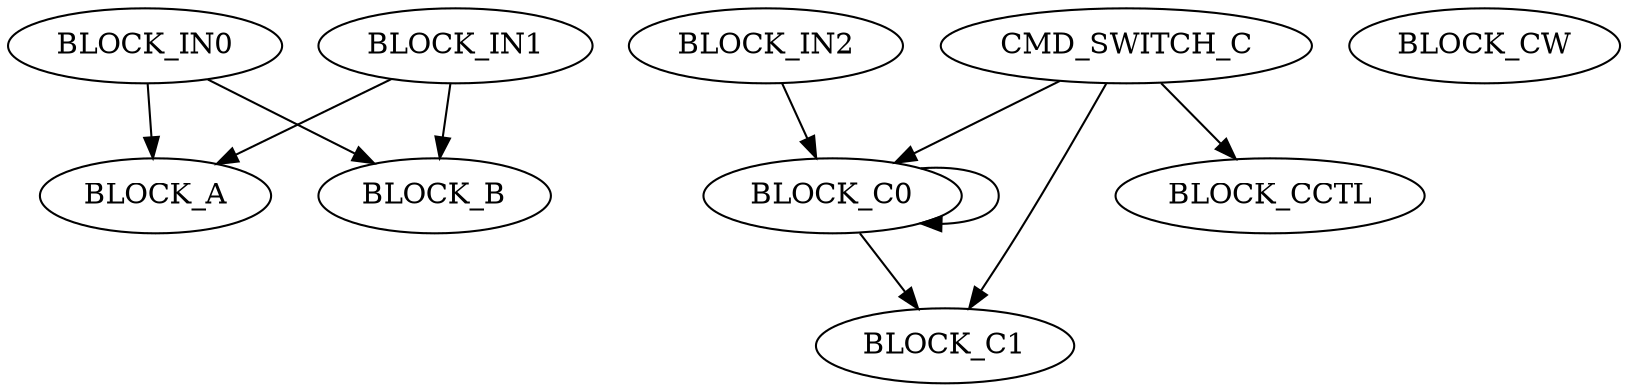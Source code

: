 digraph g {
name="BasicRunControlTest";
edge  [type="defdst"]
node  [cpu="0"];
  
  BLOCK_A   [type="block", pattern="A", patentry="true", patexit="true",  tperiod=100000000];
  BLOCK_B   [type="block", pattern="B", patentry="true", patexit="true",  tperiod=100000000];
  BLOCK_C0   [type="block", pattern="C", patentry="true"  tperiod=100000];
  BLOCK_C1   [type="block", pattern="C", patexit="true",  tperiod=100000];
  BLOCK_CW   [type="block", pattern="C", tperiod=1000];

  CMD_SWITCH_C [type="switch", cpu="1", pattern="D", patentry="true",  toffs=0];
  BLOCK_CCTL [type="block", cpu="1", pattern="D", patexit="true",  tperiod=1000000000];

  BLOCK_IN0  [type="block", pattern="IN0", patentry="true",  patexit="true", qil="1", qhi="1", qlo="1", tperiod=100000000];
  BLOCK_IN1  [type="block", pattern="IN1", patentry="true",  patexit="true", qil="1", qhi="1", qlo="1", tperiod=100000000];
  BLOCK_IN2  [type="block", pattern="IN2", patentry="true",  patexit="true", qil="1", qhi="1", qlo="1", tperiod=100000000];

  BLOCK_IN0 -> BLOCK_A;
  BLOCK_IN1 -> BLOCK_B;
  BLOCK_IN0  -> BLOCK_B [type="altdst"];
  BLOCK_IN1  -> BLOCK_A [type="altdst"];

  BLOCK_IN2 -> BLOCK_C0 -> BLOCK_C0;
  BLOCK_C0 -> BLOCK_C1 [type="altdst"];

  CMD_SWITCH_C  -> BLOCK_CCTL ;
  CMD_SWITCH_C -> BLOCK_C0 [type="target"];
  CMD_SWITCH_C -> BLOCK_C1 [type="switchdst"];
}
